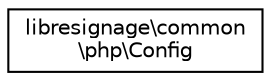 digraph "Graphical Class Hierarchy"
{
  edge [fontname="Helvetica",fontsize="10",labelfontname="Helvetica",labelfontsize="10"];
  node [fontname="Helvetica",fontsize="10",shape=record];
  rankdir="LR";
  Node0 [label="libresignage\\common\l\\php\\Config",height=0.2,width=0.4,color="black", fillcolor="white", style="filled",URL="$classlibresignage_1_1common_1_1php_1_1Config.html"];
}
